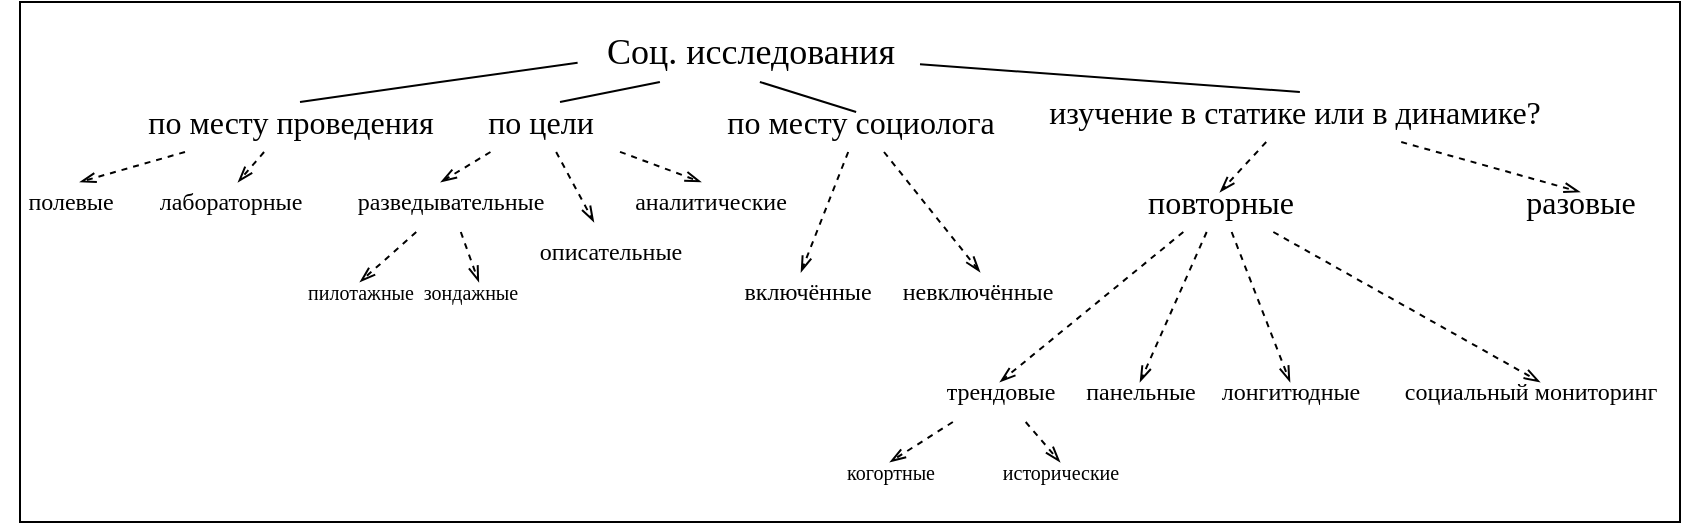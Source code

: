 <mxfile version="22.1.15" type="device">
  <diagram name="Страница — 1" id="0AiSEKnH4W3EsqoIHgC0">
    <mxGraphModel dx="1267" dy="612" grid="1" gridSize="10" guides="1" tooltips="1" connect="1" arrows="1" fold="1" page="1" pageScale="1" pageWidth="827" pageHeight="1169" math="0" shadow="0">
      <root>
        <mxCell id="0" />
        <mxCell id="1" parent="0" />
        <mxCell id="lnJxLbBwpEq78I7ZmRtl-56" value="" style="rounded=0;whiteSpace=wrap;html=1;fontFamily=Helvetica;fontSize=11;fontColor=default;" vertex="1" parent="1">
          <mxGeometry x="30" width="830" height="260" as="geometry" />
        </mxCell>
        <mxCell id="lnJxLbBwpEq78I7ZmRtl-2" style="rounded=0;orthogonalLoop=1;jettySize=auto;html=1;endArrow=none;endFill=0;exitX=-0.007;exitY=0.633;exitDx=0;exitDy=0;exitPerimeter=0;" edge="1" parent="1" source="RMy2AMd9AWKWixyhCgNO-1">
          <mxGeometry relative="1" as="geometry">
            <mxPoint x="235" y="40" as="sourcePoint" />
            <mxPoint x="170" y="50" as="targetPoint" />
            <Array as="points">
              <mxPoint x="240" y="40" />
            </Array>
          </mxGeometry>
        </mxCell>
        <mxCell id="RMy2AMd9AWKWixyhCgNO-1" value="&lt;font style=&quot;font-size: 18px;&quot; face=&quot;Times New Roman&quot;&gt;Соц. исследования&lt;/font&gt;" style="text;html=1;align=center;verticalAlign=middle;resizable=0;points=[];autosize=1;strokeColor=none;fillColor=none;" parent="1" vertex="1">
          <mxGeometry x="310" y="5" width="170" height="40" as="geometry" />
        </mxCell>
        <mxCell id="lnJxLbBwpEq78I7ZmRtl-1" value="&lt;font style=&quot;font-size: 16px;&quot; face=&quot;Times New Roman&quot;&gt;по месту проведения&lt;/font&gt;" style="text;html=1;align=center;verticalAlign=middle;resizable=0;points=[];autosize=1;strokeColor=none;fillColor=none;" vertex="1" parent="1">
          <mxGeometry x="80" y="45" width="170" height="30" as="geometry" />
        </mxCell>
        <mxCell id="lnJxLbBwpEq78I7ZmRtl-3" value="&lt;font style=&quot;font-size: 12px;&quot; face=&quot;Times New Roman&quot;&gt;полевые&lt;/font&gt;" style="text;html=1;align=center;verticalAlign=middle;resizable=0;points=[];autosize=1;strokeColor=none;fillColor=none;strokeWidth=0;" vertex="1" parent="1">
          <mxGeometry x="20" y="85" width="70" height="30" as="geometry" />
        </mxCell>
        <mxCell id="lnJxLbBwpEq78I7ZmRtl-6" style="rounded=0;orthogonalLoop=1;jettySize=auto;html=1;dashed=1;endArrow=openThin;endFill=0;" edge="1" parent="1" source="lnJxLbBwpEq78I7ZmRtl-1">
          <mxGeometry relative="1" as="geometry">
            <mxPoint x="60" y="90" as="targetPoint" />
          </mxGeometry>
        </mxCell>
        <mxCell id="lnJxLbBwpEq78I7ZmRtl-7" value="&lt;font style=&quot;font-size: 12px;&quot; face=&quot;Times New Roman&quot;&gt;лабораторные&lt;/font&gt;" style="text;html=1;align=center;verticalAlign=middle;resizable=0;points=[];autosize=1;strokeColor=none;fillColor=none;strokeWidth=0;" vertex="1" parent="1">
          <mxGeometry x="90" y="85" width="90" height="30" as="geometry" />
        </mxCell>
        <mxCell id="lnJxLbBwpEq78I7ZmRtl-12" style="edgeStyle=none;shape=connector;rounded=0;orthogonalLoop=1;jettySize=auto;html=1;entryX=0.545;entryY=0.167;entryDx=0;entryDy=0;entryPerimeter=0;dashed=1;labelBackgroundColor=default;strokeColor=default;align=center;verticalAlign=middle;fontFamily=Helvetica;fontSize=11;fontColor=default;endArrow=openThin;endFill=0;" edge="1" parent="1" source="lnJxLbBwpEq78I7ZmRtl-1" target="lnJxLbBwpEq78I7ZmRtl-7">
          <mxGeometry relative="1" as="geometry" />
        </mxCell>
        <mxCell id="lnJxLbBwpEq78I7ZmRtl-24" style="edgeStyle=none;shape=connector;rounded=0;orthogonalLoop=1;jettySize=auto;html=1;labelBackgroundColor=default;strokeColor=default;align=center;verticalAlign=middle;fontFamily=Helvetica;fontSize=11;fontColor=default;endArrow=openThin;endFill=0;dashed=1;" edge="1" parent="1" source="lnJxLbBwpEq78I7ZmRtl-13" target="lnJxLbBwpEq78I7ZmRtl-23">
          <mxGeometry relative="1" as="geometry" />
        </mxCell>
        <mxCell id="lnJxLbBwpEq78I7ZmRtl-13" value="&lt;font style=&quot;font-size: 16px;&quot; face=&quot;Times New Roman&quot;&gt;по цели&lt;/font&gt;" style="text;html=1;align=center;verticalAlign=middle;resizable=0;points=[];autosize=1;strokeColor=none;fillColor=none;" vertex="1" parent="1">
          <mxGeometry x="250" y="45" width="80" height="30" as="geometry" />
        </mxCell>
        <mxCell id="lnJxLbBwpEq78I7ZmRtl-18" style="edgeStyle=none;shape=connector;rounded=0;orthogonalLoop=1;jettySize=auto;html=1;labelBackgroundColor=default;strokeColor=default;align=center;verticalAlign=middle;fontFamily=Helvetica;fontSize=11;fontColor=default;endArrow=none;endFill=0;exitX=0.235;exitY=0.875;exitDx=0;exitDy=0;exitPerimeter=0;" edge="1" parent="1" source="RMy2AMd9AWKWixyhCgNO-1">
          <mxGeometry relative="1" as="geometry">
            <mxPoint x="300" y="50" as="targetPoint" />
          </mxGeometry>
        </mxCell>
        <mxCell id="lnJxLbBwpEq78I7ZmRtl-19" value="&lt;font style=&quot;font-size: 12px;&quot; face=&quot;Times New Roman&quot;&gt;разведывательные&lt;/font&gt;" style="text;html=1;align=center;verticalAlign=middle;resizable=0;points=[];autosize=1;strokeColor=none;fillColor=none;strokeWidth=0;" vertex="1" parent="1">
          <mxGeometry x="185" y="85" width="120" height="30" as="geometry" />
        </mxCell>
        <mxCell id="lnJxLbBwpEq78I7ZmRtl-20" style="edgeStyle=none;shape=connector;rounded=0;orthogonalLoop=1;jettySize=auto;html=1;entryX=0.462;entryY=0.167;entryDx=0;entryDy=0;entryPerimeter=0;labelBackgroundColor=default;strokeColor=default;align=center;verticalAlign=middle;fontFamily=Helvetica;fontSize=11;fontColor=default;endArrow=openThin;endFill=0;dashed=1;" edge="1" parent="1" source="lnJxLbBwpEq78I7ZmRtl-13" target="lnJxLbBwpEq78I7ZmRtl-19">
          <mxGeometry relative="1" as="geometry" />
        </mxCell>
        <mxCell id="lnJxLbBwpEq78I7ZmRtl-21" value="&lt;font style=&quot;font-size: 12px;&quot; face=&quot;Times New Roman&quot;&gt;аналитические&lt;/font&gt;" style="text;html=1;align=center;verticalAlign=middle;resizable=0;points=[];autosize=1;strokeColor=none;fillColor=none;strokeWidth=0;" vertex="1" parent="1">
          <mxGeometry x="325" y="85" width="100" height="30" as="geometry" />
        </mxCell>
        <mxCell id="lnJxLbBwpEq78I7ZmRtl-22" style="edgeStyle=none;shape=connector;rounded=0;orthogonalLoop=1;jettySize=auto;html=1;entryX=0.455;entryY=0.167;entryDx=0;entryDy=0;entryPerimeter=0;labelBackgroundColor=default;strokeColor=default;align=center;verticalAlign=middle;fontFamily=Helvetica;fontSize=11;fontColor=default;endArrow=openThin;endFill=0;dashed=1;" edge="1" parent="1" source="lnJxLbBwpEq78I7ZmRtl-13" target="lnJxLbBwpEq78I7ZmRtl-21">
          <mxGeometry relative="1" as="geometry" />
        </mxCell>
        <mxCell id="lnJxLbBwpEq78I7ZmRtl-23" value="&lt;font style=&quot;font-size: 12px;&quot; face=&quot;Times New Roman&quot;&gt;описательные&lt;/font&gt;" style="text;html=1;align=center;verticalAlign=middle;resizable=0;points=[];autosize=1;strokeColor=none;fillColor=none;" vertex="1" parent="1">
          <mxGeometry x="280" y="110" width="90" height="30" as="geometry" />
        </mxCell>
        <mxCell id="lnJxLbBwpEq78I7ZmRtl-25" value="&lt;font style=&quot;font-size: 10px;&quot; face=&quot;Times New Roman&quot;&gt;пилотажные&lt;/font&gt;" style="text;html=1;align=center;verticalAlign=middle;resizable=0;points=[];autosize=1;strokeColor=none;fillColor=none;" vertex="1" parent="1">
          <mxGeometry x="160" y="130" width="80" height="30" as="geometry" />
        </mxCell>
        <mxCell id="lnJxLbBwpEq78I7ZmRtl-26" style="edgeStyle=none;shape=connector;rounded=0;orthogonalLoop=1;jettySize=auto;html=1;entryX=0.5;entryY=0.333;entryDx=0;entryDy=0;entryPerimeter=0;labelBackgroundColor=default;strokeColor=default;align=center;verticalAlign=middle;fontFamily=Helvetica;fontSize=11;fontColor=default;endArrow=openThin;endFill=0;dashed=1;" edge="1" parent="1" source="lnJxLbBwpEq78I7ZmRtl-19" target="lnJxLbBwpEq78I7ZmRtl-25">
          <mxGeometry relative="1" as="geometry" />
        </mxCell>
        <mxCell id="lnJxLbBwpEq78I7ZmRtl-27" value="&lt;font style=&quot;font-size: 10px;&quot; face=&quot;Times New Roman&quot;&gt;зондажные&lt;/font&gt;" style="text;html=1;align=center;verticalAlign=middle;resizable=0;points=[];autosize=1;strokeColor=none;fillColor=none;" vertex="1" parent="1">
          <mxGeometry x="220" y="130" width="70" height="30" as="geometry" />
        </mxCell>
        <mxCell id="lnJxLbBwpEq78I7ZmRtl-28" style="edgeStyle=none;shape=connector;rounded=0;orthogonalLoop=1;jettySize=auto;html=1;entryX=0.563;entryY=0.333;entryDx=0;entryDy=0;entryPerimeter=0;labelBackgroundColor=default;strokeColor=default;align=center;verticalAlign=middle;fontFamily=Helvetica;fontSize=11;fontColor=default;endArrow=openThin;endFill=0;dashed=1;" edge="1" parent="1" source="lnJxLbBwpEq78I7ZmRtl-19" target="lnJxLbBwpEq78I7ZmRtl-27">
          <mxGeometry relative="1" as="geometry" />
        </mxCell>
        <mxCell id="lnJxLbBwpEq78I7ZmRtl-29" value="&lt;font style=&quot;font-size: 16px;&quot; face=&quot;Times New Roman&quot;&gt;по месту социолога&lt;/font&gt;" style="text;html=1;align=center;verticalAlign=middle;resizable=0;points=[];autosize=1;strokeColor=none;fillColor=none;" vertex="1" parent="1">
          <mxGeometry x="370" y="45" width="160" height="30" as="geometry" />
        </mxCell>
        <mxCell id="lnJxLbBwpEq78I7ZmRtl-30" style="edgeStyle=none;shape=connector;rounded=0;orthogonalLoop=1;jettySize=auto;html=1;labelBackgroundColor=default;strokeColor=default;align=center;verticalAlign=middle;fontFamily=Helvetica;fontSize=11;fontColor=default;endArrow=none;endFill=0;exitX=0.529;exitY=0.875;exitDx=0;exitDy=0;exitPerimeter=0;entryX=0.488;entryY=0.333;entryDx=0;entryDy=0;entryPerimeter=0;" edge="1" parent="1" source="RMy2AMd9AWKWixyhCgNO-1" target="lnJxLbBwpEq78I7ZmRtl-29">
          <mxGeometry relative="1" as="geometry">
            <mxPoint x="379.995" y="45.0" as="sourcePoint" />
          </mxGeometry>
        </mxCell>
        <mxCell id="lnJxLbBwpEq78I7ZmRtl-31" value="&lt;font style=&quot;font-size: 12px;&quot; face=&quot;Times New Roman&quot;&gt;включённые&amp;nbsp;&lt;/font&gt;" style="text;html=1;align=center;verticalAlign=middle;resizable=0;points=[];autosize=1;strokeColor=none;fillColor=none;strokeWidth=0;" vertex="1" parent="1">
          <mxGeometry x="380" y="130" width="90" height="30" as="geometry" />
        </mxCell>
        <mxCell id="lnJxLbBwpEq78I7ZmRtl-32" value="&lt;font style=&quot;font-size: 12px;&quot; face=&quot;Times New Roman&quot;&gt;невключённые&amp;nbsp;&lt;/font&gt;" style="text;html=1;align=center;verticalAlign=middle;resizable=0;points=[];autosize=1;strokeColor=none;fillColor=none;" vertex="1" parent="1">
          <mxGeometry x="460" y="130" width="100" height="30" as="geometry" />
        </mxCell>
        <mxCell id="lnJxLbBwpEq78I7ZmRtl-34" style="edgeStyle=none;shape=connector;rounded=0;orthogonalLoop=1;jettySize=auto;html=1;entryX=0.45;entryY=0.167;entryDx=0;entryDy=0;entryPerimeter=0;labelBackgroundColor=default;strokeColor=default;align=center;verticalAlign=middle;fontFamily=Helvetica;fontSize=11;fontColor=default;endArrow=openThin;endFill=0;dashed=1;" edge="1" parent="1" source="lnJxLbBwpEq78I7ZmRtl-29" target="lnJxLbBwpEq78I7ZmRtl-31">
          <mxGeometry relative="1" as="geometry" />
        </mxCell>
        <mxCell id="lnJxLbBwpEq78I7ZmRtl-35" style="edgeStyle=none;shape=connector;rounded=0;orthogonalLoop=1;jettySize=auto;html=1;entryX=0.5;entryY=0.167;entryDx=0;entryDy=0;entryPerimeter=0;labelBackgroundColor=default;strokeColor=default;align=center;verticalAlign=middle;fontFamily=Helvetica;fontSize=11;fontColor=default;endArrow=openThin;endFill=0;dashed=1;" edge="1" parent="1" source="lnJxLbBwpEq78I7ZmRtl-29" target="lnJxLbBwpEq78I7ZmRtl-32">
          <mxGeometry relative="1" as="geometry" />
        </mxCell>
        <mxCell id="lnJxLbBwpEq78I7ZmRtl-36" value="&lt;font style=&quot;font-size: 16px;&quot; face=&quot;Times New Roman&quot;&gt;изучение в статике или в динамике?&lt;/font&gt;" style="text;html=1;align=center;verticalAlign=middle;resizable=0;points=[];autosize=1;strokeColor=none;fillColor=none;" vertex="1" parent="1">
          <mxGeometry x="531.97" y="40" width="270" height="30" as="geometry" />
        </mxCell>
        <mxCell id="lnJxLbBwpEq78I7ZmRtl-37" style="edgeStyle=none;shape=connector;rounded=0;orthogonalLoop=1;jettySize=auto;html=1;entryX=0.511;entryY=0.167;entryDx=0;entryDy=0;entryPerimeter=0;labelBackgroundColor=default;strokeColor=default;align=center;verticalAlign=middle;fontFamily=Helvetica;fontSize=11;fontColor=default;endArrow=none;endFill=0;" edge="1" parent="1" source="RMy2AMd9AWKWixyhCgNO-1" target="lnJxLbBwpEq78I7ZmRtl-36">
          <mxGeometry relative="1" as="geometry" />
        </mxCell>
        <mxCell id="lnJxLbBwpEq78I7ZmRtl-38" value="&lt;font style=&quot;font-size: 16px;&quot; face=&quot;Times New Roman&quot;&gt;повторные&lt;/font&gt;" style="text;html=1;align=center;verticalAlign=middle;resizable=0;points=[];autosize=1;strokeColor=none;fillColor=none;" vertex="1" parent="1">
          <mxGeometry x="580" y="85" width="100" height="30" as="geometry" />
        </mxCell>
        <mxCell id="lnJxLbBwpEq78I7ZmRtl-39" style="edgeStyle=none;shape=connector;rounded=0;orthogonalLoop=1;jettySize=auto;html=1;entryX=0.5;entryY=0.333;entryDx=0;entryDy=0;entryPerimeter=0;labelBackgroundColor=default;strokeColor=default;align=center;verticalAlign=middle;fontFamily=Helvetica;fontSize=11;fontColor=default;endArrow=openThin;endFill=0;dashed=1;" edge="1" parent="1" source="lnJxLbBwpEq78I7ZmRtl-36" target="lnJxLbBwpEq78I7ZmRtl-38">
          <mxGeometry relative="1" as="geometry" />
        </mxCell>
        <mxCell id="lnJxLbBwpEq78I7ZmRtl-40" value="&lt;font style=&quot;font-size: 16px;&quot; face=&quot;Times New Roman&quot;&gt;разовые&lt;/font&gt;" style="text;html=1;align=center;verticalAlign=middle;resizable=0;points=[];autosize=1;strokeColor=none;fillColor=none;" vertex="1" parent="1">
          <mxGeometry x="770" y="85" width="80" height="30" as="geometry" />
        </mxCell>
        <mxCell id="lnJxLbBwpEq78I7ZmRtl-41" style="edgeStyle=none;shape=connector;rounded=0;orthogonalLoop=1;jettySize=auto;html=1;entryX=0.5;entryY=0.333;entryDx=0;entryDy=0;entryPerimeter=0;labelBackgroundColor=default;strokeColor=default;align=center;verticalAlign=middle;fontFamily=Helvetica;fontSize=11;fontColor=default;endArrow=openThin;endFill=0;dashed=1;" edge="1" parent="1" source="lnJxLbBwpEq78I7ZmRtl-36" target="lnJxLbBwpEq78I7ZmRtl-40">
          <mxGeometry relative="1" as="geometry" />
        </mxCell>
        <mxCell id="lnJxLbBwpEq78I7ZmRtl-42" value="&lt;font style=&quot;font-size: 12px;&quot; face=&quot;Times New Roman&quot;&gt;трендовые&lt;/font&gt;" style="text;html=1;align=center;verticalAlign=middle;resizable=0;points=[];autosize=1;strokeColor=none;fillColor=none;" vertex="1" parent="1">
          <mxGeometry x="480" y="180" width="80" height="30" as="geometry" />
        </mxCell>
        <mxCell id="lnJxLbBwpEq78I7ZmRtl-43" value="&lt;font style=&quot;font-size: 12px;&quot; face=&quot;Times New Roman&quot;&gt;панельные&lt;/font&gt;" style="text;html=1;align=center;verticalAlign=middle;resizable=0;points=[];autosize=1;strokeColor=none;fillColor=none;" vertex="1" parent="1">
          <mxGeometry x="550" y="180" width="80" height="30" as="geometry" />
        </mxCell>
        <mxCell id="lnJxLbBwpEq78I7ZmRtl-44" value="&lt;font style=&quot;font-size: 12px;&quot; face=&quot;Times New Roman&quot;&gt;лонгитюдные&lt;/font&gt;" style="text;html=1;align=center;verticalAlign=middle;resizable=0;points=[];autosize=1;strokeColor=none;fillColor=none;" vertex="1" parent="1">
          <mxGeometry x="620" y="180" width="90" height="30" as="geometry" />
        </mxCell>
        <mxCell id="lnJxLbBwpEq78I7ZmRtl-45" style="edgeStyle=none;shape=connector;rounded=0;orthogonalLoop=1;jettySize=auto;html=1;entryX=0.5;entryY=0.333;entryDx=0;entryDy=0;entryPerimeter=0;labelBackgroundColor=default;strokeColor=default;align=center;verticalAlign=middle;fontFamily=Helvetica;fontSize=11;fontColor=default;endArrow=openThin;endFill=0;dashed=1;" edge="1" parent="1" source="lnJxLbBwpEq78I7ZmRtl-38" target="lnJxLbBwpEq78I7ZmRtl-42">
          <mxGeometry relative="1" as="geometry" />
        </mxCell>
        <mxCell id="lnJxLbBwpEq78I7ZmRtl-46" style="edgeStyle=none;shape=connector;rounded=0;orthogonalLoop=1;jettySize=auto;html=1;entryX=0.5;entryY=0.333;entryDx=0;entryDy=0;entryPerimeter=0;labelBackgroundColor=default;strokeColor=default;align=center;verticalAlign=middle;fontFamily=Helvetica;fontSize=11;fontColor=default;endArrow=openThin;endFill=0;dashed=1;" edge="1" parent="1" source="lnJxLbBwpEq78I7ZmRtl-38" target="lnJxLbBwpEq78I7ZmRtl-43">
          <mxGeometry relative="1" as="geometry" />
        </mxCell>
        <mxCell id="lnJxLbBwpEq78I7ZmRtl-47" style="edgeStyle=none;shape=connector;rounded=0;orthogonalLoop=1;jettySize=auto;html=1;entryX=0.5;entryY=0.333;entryDx=0;entryDy=0;entryPerimeter=0;labelBackgroundColor=default;strokeColor=default;align=center;verticalAlign=middle;fontFamily=Helvetica;fontSize=11;fontColor=default;endArrow=openThin;endFill=0;dashed=1;" edge="1" parent="1" source="lnJxLbBwpEq78I7ZmRtl-38" target="lnJxLbBwpEq78I7ZmRtl-44">
          <mxGeometry relative="1" as="geometry" />
        </mxCell>
        <mxCell id="lnJxLbBwpEq78I7ZmRtl-50" value="&lt;font style=&quot;font-size: 12px;&quot; face=&quot;Times New Roman&quot;&gt;социальный мониторинг&lt;/font&gt;" style="text;html=1;align=center;verticalAlign=middle;resizable=0;points=[];autosize=1;strokeColor=none;fillColor=none;" vertex="1" parent="1">
          <mxGeometry x="710" y="180" width="150" height="30" as="geometry" />
        </mxCell>
        <mxCell id="lnJxLbBwpEq78I7ZmRtl-51" style="edgeStyle=none;shape=connector;rounded=0;orthogonalLoop=1;jettySize=auto;html=1;entryX=0.533;entryY=0.333;entryDx=0;entryDy=0;entryPerimeter=0;labelBackgroundColor=default;strokeColor=default;align=center;verticalAlign=middle;fontFamily=Helvetica;fontSize=11;fontColor=default;endArrow=openThin;endFill=0;dashed=1;" edge="1" parent="1" source="lnJxLbBwpEq78I7ZmRtl-38" target="lnJxLbBwpEq78I7ZmRtl-50">
          <mxGeometry relative="1" as="geometry" />
        </mxCell>
        <mxCell id="lnJxLbBwpEq78I7ZmRtl-52" value="&lt;font style=&quot;font-size: 10px;&quot; face=&quot;Times New Roman&quot;&gt;когортные&lt;/font&gt;" style="text;html=1;align=center;verticalAlign=middle;resizable=0;points=[];autosize=1;strokeColor=none;fillColor=none;" vertex="1" parent="1">
          <mxGeometry x="430" y="220" width="70" height="30" as="geometry" />
        </mxCell>
        <mxCell id="lnJxLbBwpEq78I7ZmRtl-53" value="&lt;font style=&quot;font-size: 10px;&quot; face=&quot;Times New Roman&quot;&gt;исторические&lt;/font&gt;" style="text;html=1;align=center;verticalAlign=middle;resizable=0;points=[];autosize=1;strokeColor=none;fillColor=none;" vertex="1" parent="1">
          <mxGeometry x="510" y="220" width="80" height="30" as="geometry" />
        </mxCell>
        <mxCell id="lnJxLbBwpEq78I7ZmRtl-54" style="edgeStyle=none;shape=connector;rounded=0;orthogonalLoop=1;jettySize=auto;html=1;entryX=0.5;entryY=0.333;entryDx=0;entryDy=0;entryPerimeter=0;labelBackgroundColor=default;strokeColor=default;align=center;verticalAlign=middle;fontFamily=Helvetica;fontSize=11;fontColor=default;endArrow=openThin;endFill=0;dashed=1;" edge="1" parent="1" source="lnJxLbBwpEq78I7ZmRtl-42" target="lnJxLbBwpEq78I7ZmRtl-52">
          <mxGeometry relative="1" as="geometry" />
        </mxCell>
        <mxCell id="lnJxLbBwpEq78I7ZmRtl-55" style="edgeStyle=none;shape=connector;rounded=0;orthogonalLoop=1;jettySize=auto;html=1;entryX=0.5;entryY=0.333;entryDx=0;entryDy=0;entryPerimeter=0;labelBackgroundColor=default;strokeColor=default;align=center;verticalAlign=middle;fontFamily=Helvetica;fontSize=11;fontColor=default;endArrow=openThin;endFill=0;dashed=1;" edge="1" parent="1" source="lnJxLbBwpEq78I7ZmRtl-42" target="lnJxLbBwpEq78I7ZmRtl-53">
          <mxGeometry relative="1" as="geometry" />
        </mxCell>
      </root>
    </mxGraphModel>
  </diagram>
</mxfile>
